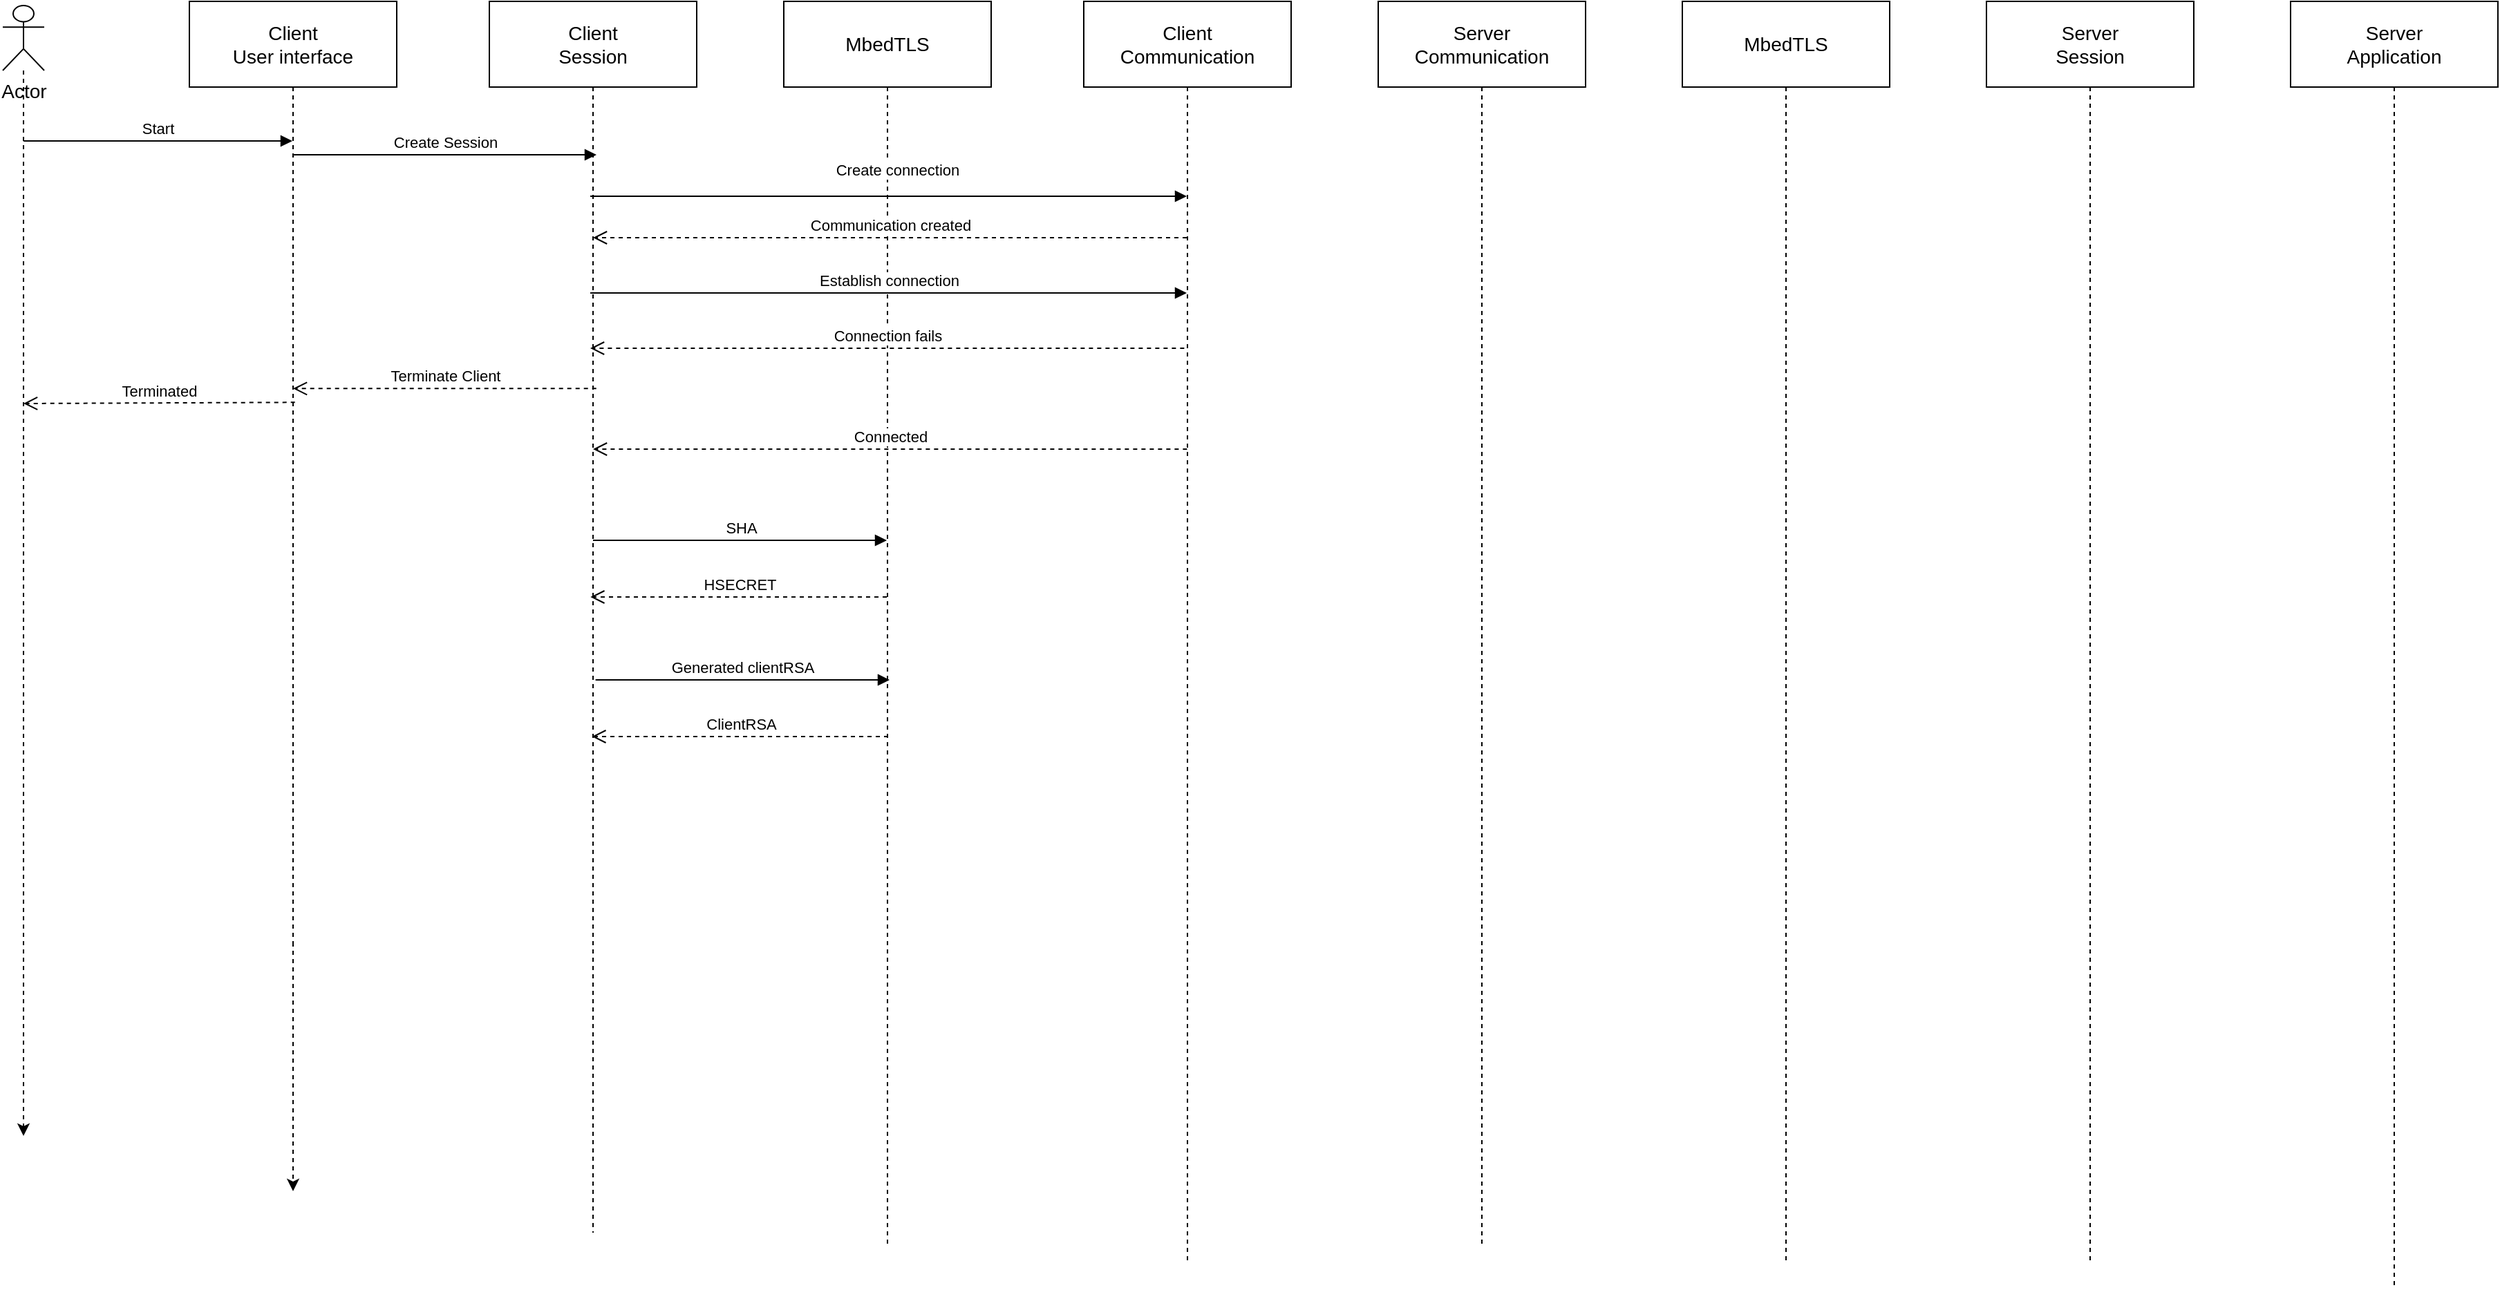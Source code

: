 <mxfile>
    <diagram id="hEeOqorTtUtQZ6ahrq-n" name="Page-1">
        <mxGraphModel dx="1475" dy="675" grid="1" gridSize="10" guides="1" tooltips="1" connect="1" arrows="1" fold="1" page="1" pageScale="1" pageWidth="850" pageHeight="1100" math="0" shadow="0">
            <root>
                <mxCell id="0"/>
                <mxCell id="1" parent="0"/>
                <mxCell id="95" style="edgeStyle=none;html=1;dashed=1;" edge="1" parent="1" source="32">
                    <mxGeometry relative="1" as="geometry">
                        <mxPoint x="215" y="880" as="targetPoint"/>
                    </mxGeometry>
                </mxCell>
                <mxCell id="32" value="&lt;font style=&quot;font-size: 14px;&quot;&gt;Client&lt;br&gt;User interface&lt;br&gt;&lt;/font&gt;" style="shape=umlLifeline;perimeter=lifelinePerimeter;whiteSpace=wrap;html=1;container=1;collapsible=0;recursiveResize=0;outlineConnect=0;size=62;" parent="1" vertex="1">
                    <mxGeometry x="140" y="19" width="150" height="681" as="geometry"/>
                </mxCell>
                <mxCell id="33" value="&lt;font style=&quot;font-size: 14px;&quot;&gt;Client&lt;br&gt;Session&lt;/font&gt;" style="shape=umlLifeline;perimeter=lifelinePerimeter;whiteSpace=wrap;html=1;container=1;collapsible=0;recursiveResize=0;outlineConnect=0;size=62;" parent="1" vertex="1">
                    <mxGeometry x="357" y="19" width="150" height="891" as="geometry"/>
                </mxCell>
                <mxCell id="80" value="Create Session" style="html=1;verticalAlign=bottom;endArrow=block;" edge="1" parent="33" source="32">
                    <mxGeometry width="80" relative="1" as="geometry">
                        <mxPoint x="-117" y="111" as="sourcePoint"/>
                        <mxPoint x="77.5" y="111" as="targetPoint"/>
                    </mxGeometry>
                </mxCell>
                <mxCell id="34" value="&lt;span style=&quot;font-size: 14px;&quot;&gt;MbedTLS&lt;/span&gt;" style="shape=umlLifeline;perimeter=lifelinePerimeter;whiteSpace=wrap;html=1;container=1;collapsible=0;recursiveResize=0;outlineConnect=0;size=62;" parent="1" vertex="1">
                    <mxGeometry x="570" y="19" width="150" height="901" as="geometry"/>
                </mxCell>
                <mxCell id="81" value="Create connection" style="html=1;verticalAlign=bottom;endArrow=block;" edge="1" parent="34" target="35">
                    <mxGeometry x="0.028" y="10" width="80" relative="1" as="geometry">
                        <mxPoint x="-140" y="141" as="sourcePoint"/>
                        <mxPoint x="54.5" y="141" as="targetPoint"/>
                        <mxPoint as="offset"/>
                    </mxGeometry>
                </mxCell>
                <mxCell id="84" value="Connection fails" style="html=1;verticalAlign=bottom;endArrow=open;dashed=1;endSize=8;" edge="1" parent="34">
                    <mxGeometry relative="1" as="geometry">
                        <mxPoint x="289.69" y="251" as="sourcePoint"/>
                        <mxPoint x="-140.0" y="251" as="targetPoint"/>
                        <Array as="points">
                            <mxPoint x="78.19" y="251"/>
                        </Array>
                    </mxGeometry>
                </mxCell>
                <mxCell id="86" value="HSECRET" style="html=1;verticalAlign=bottom;endArrow=open;dashed=1;endSize=8;" edge="1" parent="34" source="34">
                    <mxGeometry relative="1" as="geometry">
                        <mxPoint x="70" y="431" as="sourcePoint"/>
                        <mxPoint x="-139.85" y="431.0" as="targetPoint"/>
                        <Array as="points"/>
                    </mxGeometry>
                </mxCell>
                <mxCell id="35" value="&lt;span style=&quot;font-size: 14px;&quot;&gt;Client&lt;br&gt;Communication&lt;br&gt;&lt;/span&gt;" style="shape=umlLifeline;perimeter=lifelinePerimeter;whiteSpace=wrap;html=1;container=1;collapsible=0;recursiveResize=0;outlineConnect=0;size=62;" parent="1" vertex="1">
                    <mxGeometry x="787" y="19" width="150" height="911" as="geometry"/>
                </mxCell>
                <mxCell id="36" value="&lt;span style=&quot;font-size: 14px;&quot;&gt;Server&lt;br&gt;Communication&lt;br&gt;&lt;/span&gt;" style="shape=umlLifeline;perimeter=lifelinePerimeter;whiteSpace=wrap;html=1;container=1;collapsible=0;recursiveResize=0;outlineConnect=0;size=62;" parent="1" vertex="1">
                    <mxGeometry x="1000" y="19" width="150" height="901" as="geometry"/>
                </mxCell>
                <mxCell id="37" value="&lt;span style=&quot;font-size: 14px;&quot;&gt;MbedTLS&lt;br&gt;&lt;/span&gt;" style="shape=umlLifeline;perimeter=lifelinePerimeter;whiteSpace=wrap;html=1;container=1;collapsible=0;recursiveResize=0;outlineConnect=0;size=62;" parent="1" vertex="1">
                    <mxGeometry x="1220" y="19" width="150" height="911" as="geometry"/>
                </mxCell>
                <mxCell id="38" value="&lt;span style=&quot;font-size: 14px;&quot;&gt;Server&lt;br&gt;Session&lt;br&gt;&lt;/span&gt;" style="shape=umlLifeline;perimeter=lifelinePerimeter;whiteSpace=wrap;html=1;container=1;collapsible=0;recursiveResize=0;outlineConnect=0;size=62;" parent="1" vertex="1">
                    <mxGeometry x="1440" y="19" width="150" height="911" as="geometry"/>
                </mxCell>
                <mxCell id="39" value="&lt;span style=&quot;font-size: 14px;&quot;&gt;Server&lt;br&gt;Application&lt;br&gt;&lt;/span&gt;" style="shape=umlLifeline;perimeter=lifelinePerimeter;whiteSpace=wrap;html=1;container=1;collapsible=0;recursiveResize=0;outlineConnect=0;size=62;" parent="1" vertex="1">
                    <mxGeometry x="1660" y="19" width="150" height="931" as="geometry"/>
                </mxCell>
                <mxCell id="94" style="edgeStyle=none;html=1;dashed=1;" edge="1" parent="1" source="47">
                    <mxGeometry relative="1" as="geometry">
                        <mxPoint x="20" y="840" as="targetPoint"/>
                    </mxGeometry>
                </mxCell>
                <mxCell id="47" value="Actor" style="shape=umlActor;verticalLabelPosition=bottom;verticalAlign=top;html=1;fontSize=14;" parent="1" vertex="1">
                    <mxGeometry x="5" y="22" width="30" height="47" as="geometry"/>
                </mxCell>
                <mxCell id="77" value="Start" style="html=1;verticalAlign=bottom;endArrow=block;" edge="1" parent="1">
                    <mxGeometry width="80" relative="1" as="geometry">
                        <mxPoint x="20" y="120" as="sourcePoint"/>
                        <mxPoint x="214.5" y="120" as="targetPoint"/>
                    </mxGeometry>
                </mxCell>
                <mxCell id="78" value="SHA" style="html=1;verticalAlign=bottom;endArrow=block;" edge="1" parent="1" source="33">
                    <mxGeometry width="80" relative="1" as="geometry">
                        <mxPoint x="440" y="409" as="sourcePoint"/>
                        <mxPoint x="644.5" y="409" as="targetPoint"/>
                    </mxGeometry>
                </mxCell>
                <mxCell id="79" value="Establish connection" style="html=1;verticalAlign=bottom;endArrow=block;" edge="1" parent="1" target="35">
                    <mxGeometry width="80" relative="1" as="geometry">
                        <mxPoint x="430" y="230" as="sourcePoint"/>
                        <mxPoint x="624.5" y="230" as="targetPoint"/>
                    </mxGeometry>
                </mxCell>
                <mxCell id="83" value="Communication created" style="html=1;verticalAlign=bottom;endArrow=open;dashed=1;endSize=8;" edge="1" parent="1" source="35" target="33">
                    <mxGeometry relative="1" as="geometry">
                        <mxPoint x="750" y="190" as="sourcePoint"/>
                        <mxPoint x="550" y="200" as="targetPoint"/>
                        <Array as="points">
                            <mxPoint x="650" y="190"/>
                        </Array>
                    </mxGeometry>
                </mxCell>
                <mxCell id="85" value="Connected" style="html=1;verticalAlign=bottom;endArrow=open;dashed=1;endSize=8;" edge="1" parent="1">
                    <mxGeometry relative="1" as="geometry">
                        <mxPoint x="861.69" y="343" as="sourcePoint"/>
                        <mxPoint x="432.0" y="343" as="targetPoint"/>
                        <Array as="points">
                            <mxPoint x="650.19" y="343"/>
                        </Array>
                    </mxGeometry>
                </mxCell>
                <mxCell id="87" value="Generated clientRSA" style="html=1;verticalAlign=bottom;endArrow=block;" edge="1" parent="1">
                    <mxGeometry width="80" relative="1" as="geometry">
                        <mxPoint x="433.81" y="510" as="sourcePoint"/>
                        <mxPoint x="646.5" y="510" as="targetPoint"/>
                    </mxGeometry>
                </mxCell>
                <mxCell id="89" value="ClientRSA" style="html=1;verticalAlign=bottom;endArrow=open;dashed=1;endSize=8;" edge="1" parent="1">
                    <mxGeometry relative="1" as="geometry">
                        <mxPoint x="645.5" y="551.0" as="sourcePoint"/>
                        <mxPoint x="431.15" y="551.0" as="targetPoint"/>
                        <Array as="points"/>
                    </mxGeometry>
                </mxCell>
                <mxCell id="90" value="Terminate Client" style="html=1;verticalAlign=bottom;endArrow=open;dashed=1;endSize=8;" edge="1" parent="1" target="32">
                    <mxGeometry relative="1" as="geometry">
                        <mxPoint x="434.35" y="299.16" as="sourcePoint"/>
                        <mxPoint x="220.0" y="299.16" as="targetPoint"/>
                        <Array as="points"/>
                    </mxGeometry>
                </mxCell>
                <mxCell id="92" value="Terminated" style="html=1;verticalAlign=bottom;endArrow=open;dashed=1;endSize=8;" edge="1" parent="1">
                    <mxGeometry relative="1" as="geometry">
                        <mxPoint x="216.35" y="309.16" as="sourcePoint"/>
                        <mxPoint x="20" y="310" as="targetPoint"/>
                        <Array as="points"/>
                    </mxGeometry>
                </mxCell>
            </root>
        </mxGraphModel>
    </diagram>
</mxfile>